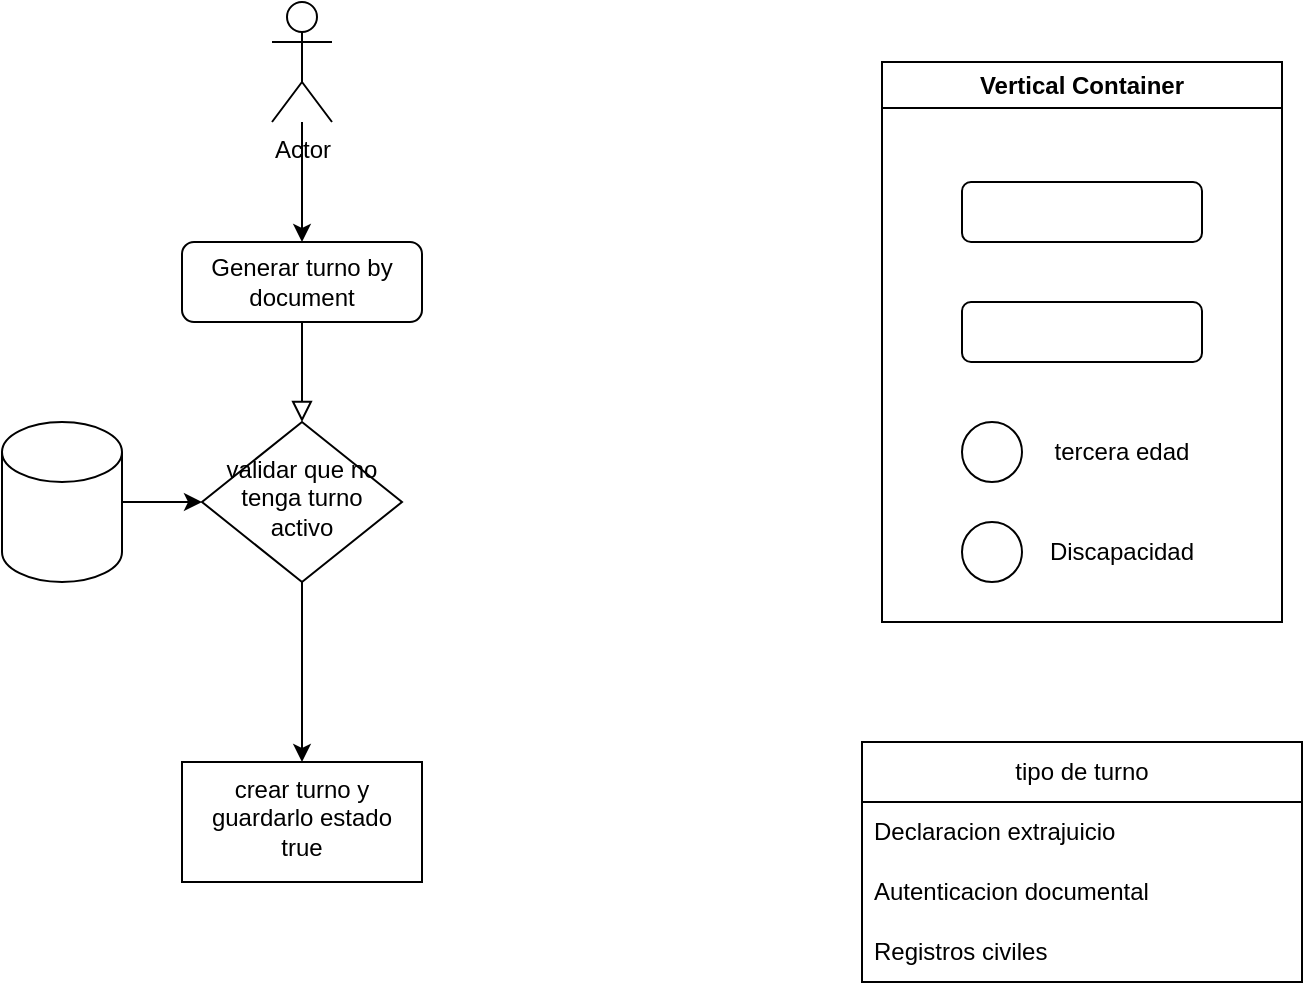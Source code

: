 <mxfile version="24.7.12">
  <diagram id="C5RBs43oDa-KdzZeNtuy" name="Page-1">
    <mxGraphModel dx="1434" dy="738" grid="1" gridSize="10" guides="1" tooltips="1" connect="1" arrows="1" fold="1" page="1" pageScale="1" pageWidth="827" pageHeight="1169" math="0" shadow="0">
      <root>
        <mxCell id="WIyWlLk6GJQsqaUBKTNV-0" />
        <mxCell id="WIyWlLk6GJQsqaUBKTNV-1" parent="WIyWlLk6GJQsqaUBKTNV-0" />
        <mxCell id="WIyWlLk6GJQsqaUBKTNV-2" value="" style="rounded=0;html=1;jettySize=auto;orthogonalLoop=1;fontSize=11;endArrow=block;endFill=0;endSize=8;strokeWidth=1;shadow=0;labelBackgroundColor=none;edgeStyle=orthogonalEdgeStyle;" parent="WIyWlLk6GJQsqaUBKTNV-1" source="WIyWlLk6GJQsqaUBKTNV-3" target="WIyWlLk6GJQsqaUBKTNV-6" edge="1">
          <mxGeometry relative="1" as="geometry" />
        </mxCell>
        <mxCell id="WIyWlLk6GJQsqaUBKTNV-3" value="Generar turno by document" style="rounded=1;whiteSpace=wrap;html=1;fontSize=12;glass=0;strokeWidth=1;shadow=0;" parent="WIyWlLk6GJQsqaUBKTNV-1" vertex="1">
          <mxGeometry x="170" y="160" width="120" height="40" as="geometry" />
        </mxCell>
        <mxCell id="BmHPlBNKBKgDmf40QTY2-6" value="" style="edgeStyle=orthogonalEdgeStyle;rounded=0;orthogonalLoop=1;jettySize=auto;html=1;" edge="1" parent="WIyWlLk6GJQsqaUBKTNV-1" source="WIyWlLk6GJQsqaUBKTNV-6" target="BmHPlBNKBKgDmf40QTY2-5">
          <mxGeometry relative="1" as="geometry" />
        </mxCell>
        <mxCell id="WIyWlLk6GJQsqaUBKTNV-6" value="validar que no tenga turno activo" style="rhombus;whiteSpace=wrap;html=1;shadow=0;fontFamily=Helvetica;fontSize=12;align=center;strokeWidth=1;spacing=6;spacingTop=-4;" parent="WIyWlLk6GJQsqaUBKTNV-1" vertex="1">
          <mxGeometry x="180" y="250" width="100" height="80" as="geometry" />
        </mxCell>
        <mxCell id="BmHPlBNKBKgDmf40QTY2-1" style="edgeStyle=orthogonalEdgeStyle;rounded=0;orthogonalLoop=1;jettySize=auto;html=1;entryX=0.5;entryY=0;entryDx=0;entryDy=0;" edge="1" parent="WIyWlLk6GJQsqaUBKTNV-1" source="BmHPlBNKBKgDmf40QTY2-0" target="WIyWlLk6GJQsqaUBKTNV-3">
          <mxGeometry relative="1" as="geometry" />
        </mxCell>
        <mxCell id="BmHPlBNKBKgDmf40QTY2-0" value="Actor" style="shape=umlActor;verticalLabelPosition=bottom;verticalAlign=top;html=1;outlineConnect=0;" vertex="1" parent="WIyWlLk6GJQsqaUBKTNV-1">
          <mxGeometry x="215" y="40" width="30" height="60" as="geometry" />
        </mxCell>
        <mxCell id="BmHPlBNKBKgDmf40QTY2-4" style="edgeStyle=orthogonalEdgeStyle;rounded=0;orthogonalLoop=1;jettySize=auto;html=1;entryX=0;entryY=0.5;entryDx=0;entryDy=0;" edge="1" parent="WIyWlLk6GJQsqaUBKTNV-1" source="BmHPlBNKBKgDmf40QTY2-3" target="WIyWlLk6GJQsqaUBKTNV-6">
          <mxGeometry relative="1" as="geometry" />
        </mxCell>
        <mxCell id="BmHPlBNKBKgDmf40QTY2-3" value="" style="shape=cylinder3;whiteSpace=wrap;html=1;boundedLbl=1;backgroundOutline=1;size=15;" vertex="1" parent="WIyWlLk6GJQsqaUBKTNV-1">
          <mxGeometry x="80" y="250" width="60" height="80" as="geometry" />
        </mxCell>
        <mxCell id="BmHPlBNKBKgDmf40QTY2-5" value="crear turno y guardarlo estado true" style="whiteSpace=wrap;html=1;shadow=0;strokeWidth=1;spacing=6;spacingTop=-4;" vertex="1" parent="WIyWlLk6GJQsqaUBKTNV-1">
          <mxGeometry x="170" y="420" width="120" height="60" as="geometry" />
        </mxCell>
        <mxCell id="BmHPlBNKBKgDmf40QTY2-7" value="tipo de turno" style="swimlane;fontStyle=0;childLayout=stackLayout;horizontal=1;startSize=30;horizontalStack=0;resizeParent=1;resizeParentMax=0;resizeLast=0;collapsible=1;marginBottom=0;whiteSpace=wrap;html=1;" vertex="1" parent="WIyWlLk6GJQsqaUBKTNV-1">
          <mxGeometry x="510" y="410" width="220" height="120" as="geometry" />
        </mxCell>
        <mxCell id="BmHPlBNKBKgDmf40QTY2-8" value="Declaracion extrajuicio" style="text;strokeColor=none;fillColor=none;align=left;verticalAlign=middle;spacingLeft=4;spacingRight=4;overflow=hidden;points=[[0,0.5],[1,0.5]];portConstraint=eastwest;rotatable=0;whiteSpace=wrap;html=1;" vertex="1" parent="BmHPlBNKBKgDmf40QTY2-7">
          <mxGeometry y="30" width="220" height="30" as="geometry" />
        </mxCell>
        <mxCell id="BmHPlBNKBKgDmf40QTY2-9" value="Autenticacion documental" style="text;strokeColor=none;fillColor=none;align=left;verticalAlign=middle;spacingLeft=4;spacingRight=4;overflow=hidden;points=[[0,0.5],[1,0.5]];portConstraint=eastwest;rotatable=0;whiteSpace=wrap;html=1;" vertex="1" parent="BmHPlBNKBKgDmf40QTY2-7">
          <mxGeometry y="60" width="220" height="30" as="geometry" />
        </mxCell>
        <mxCell id="BmHPlBNKBKgDmf40QTY2-10" value="Registros civiles" style="text;strokeColor=none;fillColor=none;align=left;verticalAlign=middle;spacingLeft=4;spacingRight=4;overflow=hidden;points=[[0,0.5],[1,0.5]];portConstraint=eastwest;rotatable=0;whiteSpace=wrap;html=1;" vertex="1" parent="BmHPlBNKBKgDmf40QTY2-7">
          <mxGeometry y="90" width="220" height="30" as="geometry" />
        </mxCell>
        <mxCell id="BmHPlBNKBKgDmf40QTY2-11" value="Vertical Container" style="swimlane;whiteSpace=wrap;html=1;" vertex="1" parent="WIyWlLk6GJQsqaUBKTNV-1">
          <mxGeometry x="520" y="70" width="200" height="280" as="geometry" />
        </mxCell>
        <mxCell id="BmHPlBNKBKgDmf40QTY2-12" value="" style="rounded=1;whiteSpace=wrap;html=1;" vertex="1" parent="BmHPlBNKBKgDmf40QTY2-11">
          <mxGeometry x="40" y="60" width="120" height="30" as="geometry" />
        </mxCell>
        <mxCell id="BmHPlBNKBKgDmf40QTY2-13" value="" style="rounded=1;whiteSpace=wrap;html=1;" vertex="1" parent="BmHPlBNKBKgDmf40QTY2-11">
          <mxGeometry x="40" y="120" width="120" height="30" as="geometry" />
        </mxCell>
        <mxCell id="BmHPlBNKBKgDmf40QTY2-14" value="" style="ellipse;whiteSpace=wrap;html=1;aspect=fixed;" vertex="1" parent="BmHPlBNKBKgDmf40QTY2-11">
          <mxGeometry x="40" y="180" width="30" height="30" as="geometry" />
        </mxCell>
        <mxCell id="BmHPlBNKBKgDmf40QTY2-15" value="" style="ellipse;whiteSpace=wrap;html=1;aspect=fixed;" vertex="1" parent="BmHPlBNKBKgDmf40QTY2-11">
          <mxGeometry x="40" y="230" width="30" height="30" as="geometry" />
        </mxCell>
        <mxCell id="BmHPlBNKBKgDmf40QTY2-16" value="tercera edad" style="text;html=1;align=center;verticalAlign=middle;whiteSpace=wrap;rounded=0;" vertex="1" parent="BmHPlBNKBKgDmf40QTY2-11">
          <mxGeometry x="80" y="180" width="80" height="30" as="geometry" />
        </mxCell>
        <mxCell id="BmHPlBNKBKgDmf40QTY2-17" value="Discapacidad" style="text;html=1;align=center;verticalAlign=middle;whiteSpace=wrap;rounded=0;" vertex="1" parent="BmHPlBNKBKgDmf40QTY2-11">
          <mxGeometry x="80" y="230" width="80" height="30" as="geometry" />
        </mxCell>
      </root>
    </mxGraphModel>
  </diagram>
</mxfile>

